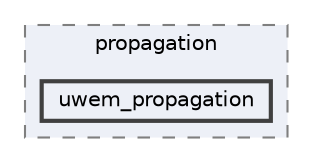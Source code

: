 digraph "uwem_propagation"
{
 // LATEX_PDF_SIZE
  bgcolor="transparent";
  edge [fontname=Helvetica,fontsize=10,labelfontname=Helvetica,labelfontsize=10];
  node [fontname=Helvetica,fontsize=10,shape=box,height=0.2,width=0.4];
  compound=true
  subgraph clusterdir_a917c7a805e958ac3c702f6fd81d5d90 {
    graph [ bgcolor="#edf0f7", pencolor="grey50", label="propagation", fontname=Helvetica,fontsize=10 style="filled,dashed", URL="dir_a917c7a805e958ac3c702f6fd81d5d90.html",tooltip=""]
  dir_1d714d3011a7450765590f6611976e29 [label="uwem_propagation", fillcolor="#edf0f7", color="grey25", style="filled,bold", URL="dir_1d714d3011a7450765590f6611976e29.html",tooltip=""];
  }
}
